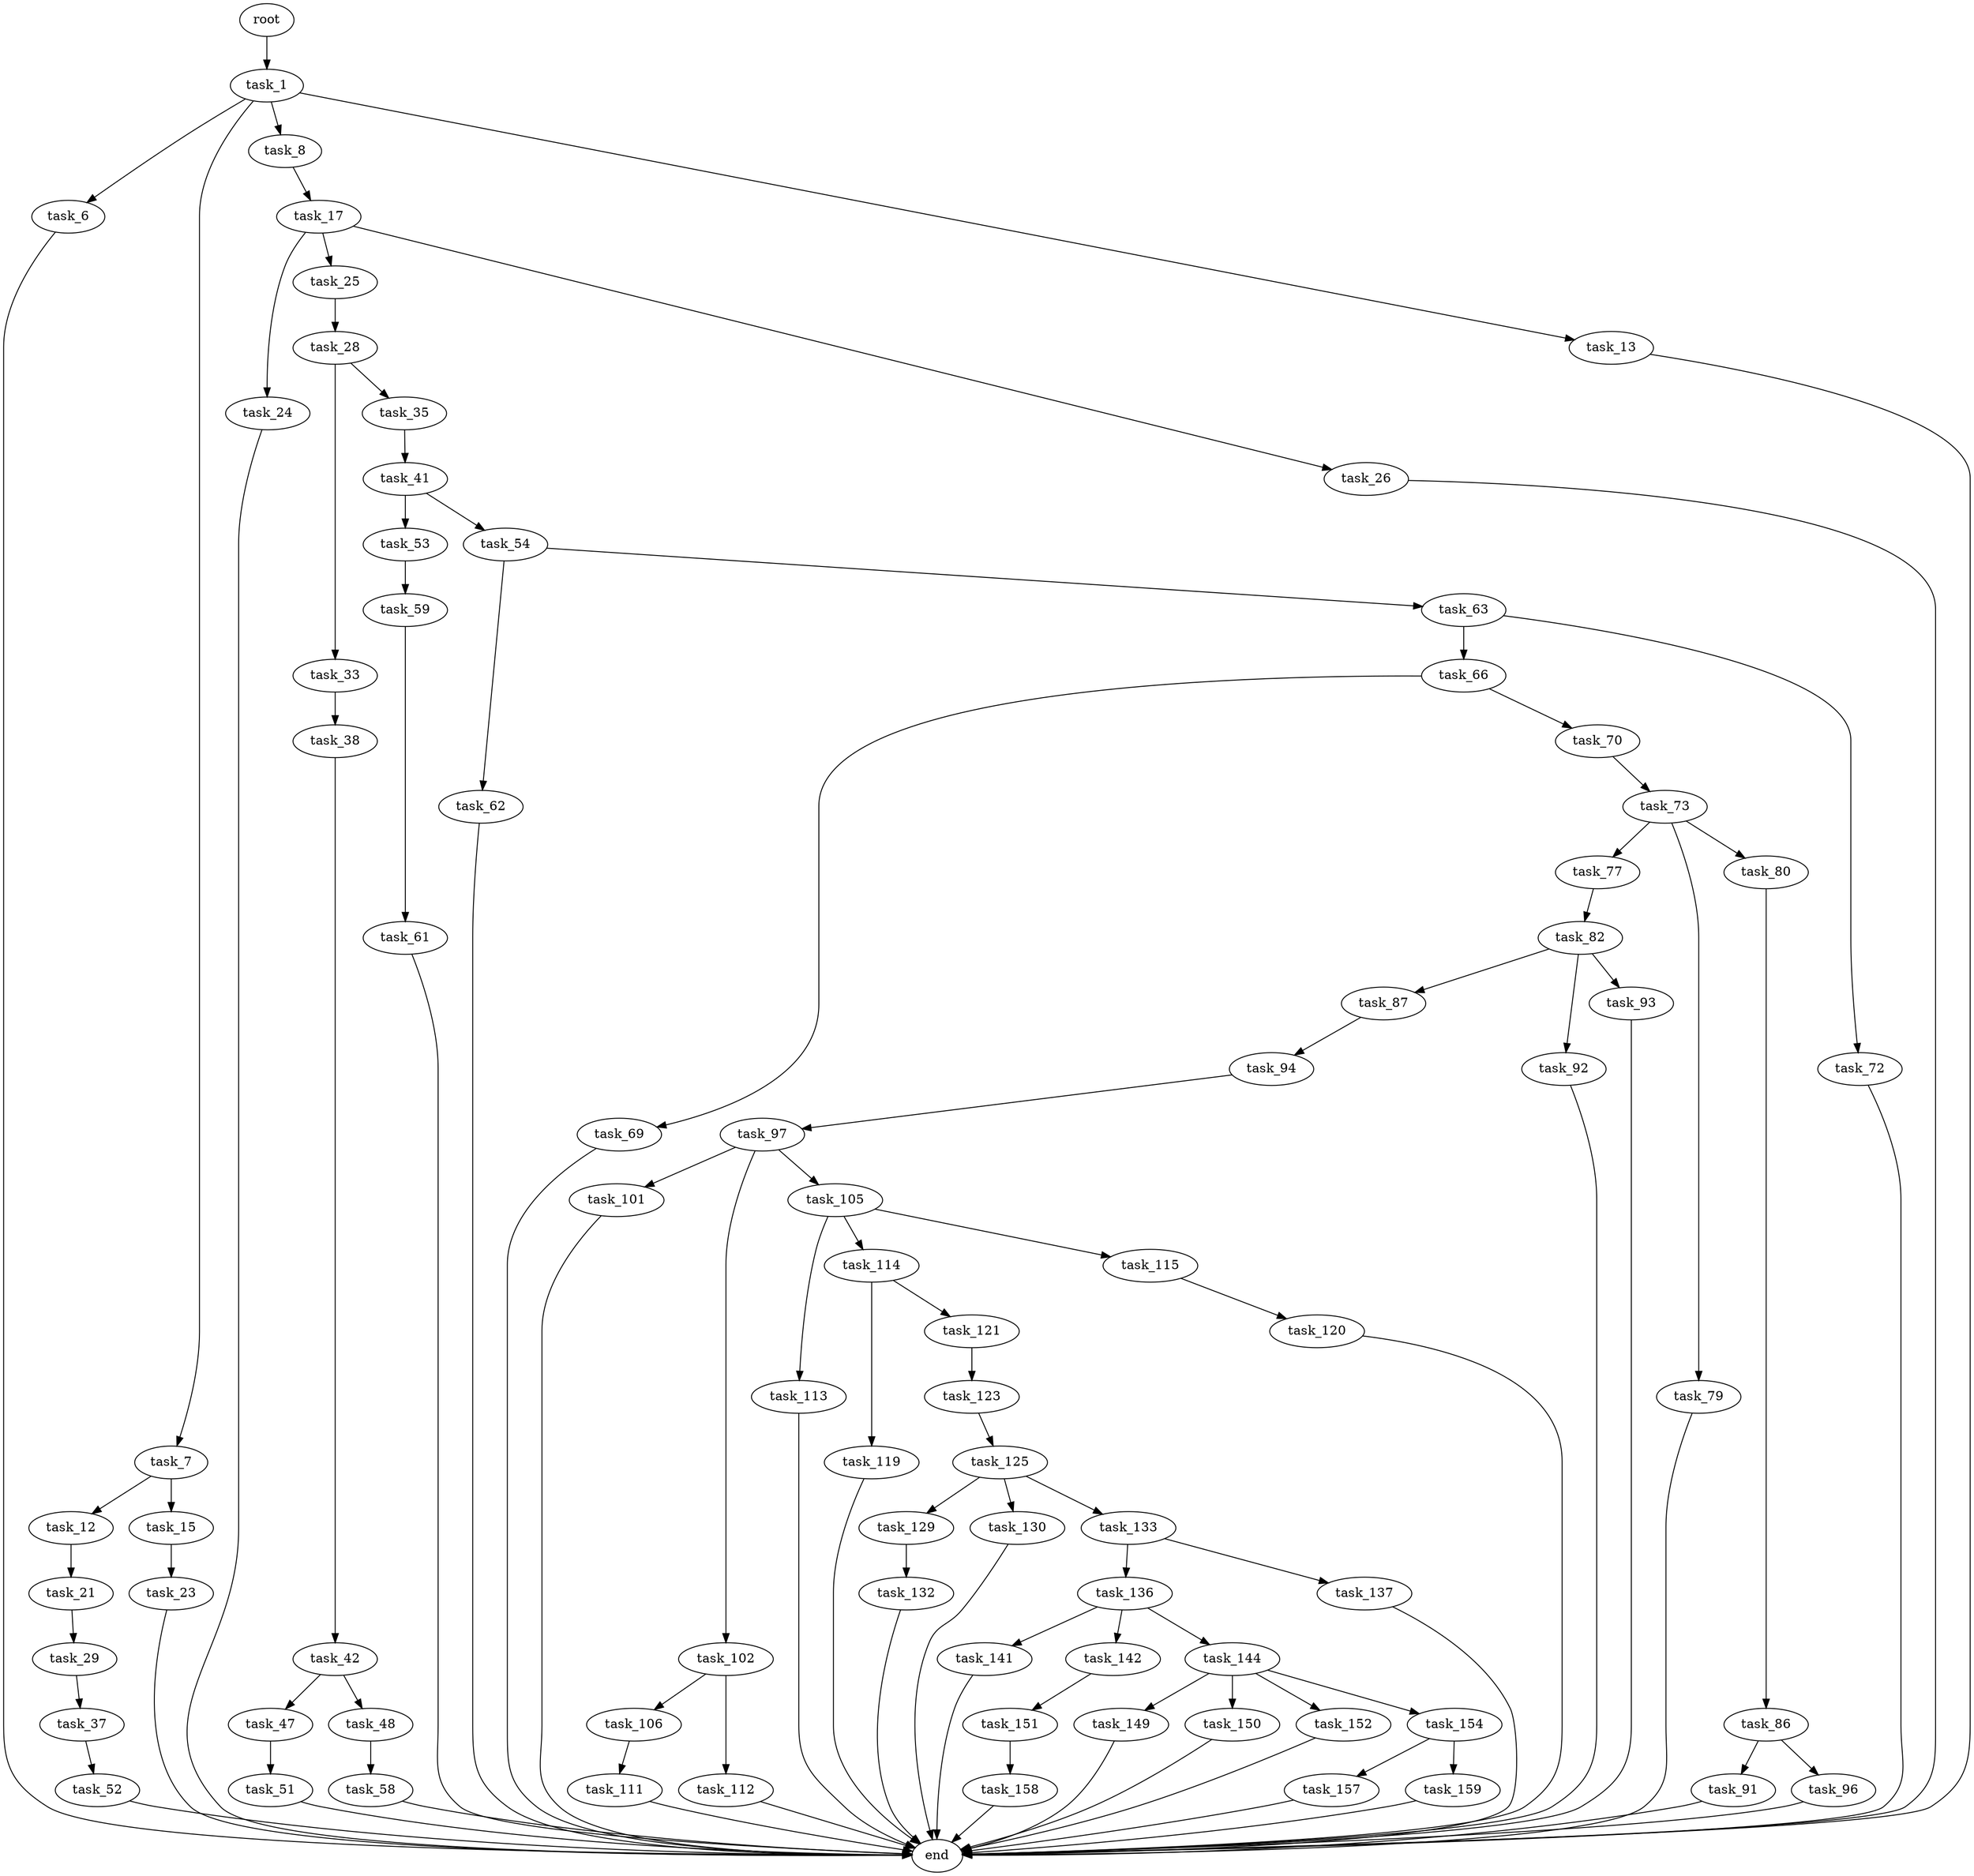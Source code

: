 digraph G {
  root [size="0.000000"];
  task_1 [size="8589934592.000000"];
  task_6 [size="3574559829.000000"];
  task_7 [size="95434258583.000000"];
  task_8 [size="8064872311.000000"];
  task_13 [size="445062750394.000000"];
  end [size="0.000000"];
  task_12 [size="9342212679.000000"];
  task_15 [size="107248992420.000000"];
  task_17 [size="28991029248.000000"];
  task_21 [size="63285073344.000000"];
  task_23 [size="47259718675.000000"];
  task_24 [size="6992912117.000000"];
  task_25 [size="34500185962.000000"];
  task_26 [size="368293445632.000000"];
  task_29 [size="21570803633.000000"];
  task_28 [size="11108613002.000000"];
  task_33 [size="68719476736.000000"];
  task_35 [size="231928233984.000000"];
  task_37 [size="9512329534.000000"];
  task_38 [size="368293445632.000000"];
  task_41 [size="1073741824000.000000"];
  task_52 [size="368293445632.000000"];
  task_42 [size="9620221603.000000"];
  task_53 [size="494642089.000000"];
  task_54 [size="782757789696.000000"];
  task_47 [size="231928233984.000000"];
  task_48 [size="532145128261.000000"];
  task_51 [size="142061341740.000000"];
  task_58 [size="1073741824000.000000"];
  task_59 [size="688519062244.000000"];
  task_62 [size="18835460889.000000"];
  task_63 [size="746033715440.000000"];
  task_61 [size="368293445632.000000"];
  task_66 [size="47915814436.000000"];
  task_72 [size="99997263426.000000"];
  task_69 [size="18757002898.000000"];
  task_70 [size="138369934776.000000"];
  task_73 [size="65821713072.000000"];
  task_77 [size="1108530860205.000000"];
  task_79 [size="3602818266.000000"];
  task_80 [size="11289788151.000000"];
  task_82 [size="8589934592.000000"];
  task_86 [size="782757789696.000000"];
  task_87 [size="256387710041.000000"];
  task_92 [size="363588991324.000000"];
  task_93 [size="31892023246.000000"];
  task_91 [size="17903605831.000000"];
  task_96 [size="68719476736.000000"];
  task_94 [size="206811201428.000000"];
  task_97 [size="28991029248.000000"];
  task_101 [size="192206695913.000000"];
  task_102 [size="224936968724.000000"];
  task_105 [size="3901170176.000000"];
  task_106 [size="404025891640.000000"];
  task_112 [size="549755813888.000000"];
  task_113 [size="231928233984.000000"];
  task_114 [size="185957600430.000000"];
  task_115 [size="50156678300.000000"];
  task_111 [size="134217728000.000000"];
  task_119 [size="15739503632.000000"];
  task_121 [size="200761979486.000000"];
  task_120 [size="3346222842.000000"];
  task_123 [size="187859156911.000000"];
  task_125 [size="1073741824000.000000"];
  task_129 [size="32960907957.000000"];
  task_130 [size="134217728000.000000"];
  task_133 [size="549960818823.000000"];
  task_132 [size="6717754702.000000"];
  task_136 [size="8589934592.000000"];
  task_137 [size="31379362422.000000"];
  task_141 [size="10076055801.000000"];
  task_142 [size="231928233984.000000"];
  task_144 [size="60354669582.000000"];
  task_151 [size="134217728000.000000"];
  task_149 [size="1212777274888.000000"];
  task_150 [size="231928233984.000000"];
  task_152 [size="3597010834.000000"];
  task_154 [size="368293445632.000000"];
  task_158 [size="482628689774.000000"];
  task_157 [size="412973140095.000000"];
  task_159 [size="538813259559.000000"];

  root -> task_1 [size="1.000000"];
  task_1 -> task_6 [size="33554432.000000"];
  task_1 -> task_7 [size="33554432.000000"];
  task_1 -> task_8 [size="33554432.000000"];
  task_1 -> task_13 [size="33554432.000000"];
  task_6 -> end [size="1.000000"];
  task_7 -> task_12 [size="75497472.000000"];
  task_7 -> task_15 [size="75497472.000000"];
  task_8 -> task_17 [size="209715200.000000"];
  task_13 -> end [size="1.000000"];
  task_12 -> task_21 [size="679477248.000000"];
  task_15 -> task_23 [size="134217728.000000"];
  task_17 -> task_24 [size="75497472.000000"];
  task_17 -> task_25 [size="75497472.000000"];
  task_17 -> task_26 [size="75497472.000000"];
  task_21 -> task_29 [size="134217728.000000"];
  task_23 -> end [size="1.000000"];
  task_24 -> end [size="1.000000"];
  task_25 -> task_28 [size="679477248.000000"];
  task_26 -> end [size="1.000000"];
  task_29 -> task_37 [size="679477248.000000"];
  task_28 -> task_33 [size="536870912.000000"];
  task_28 -> task_35 [size="536870912.000000"];
  task_33 -> task_38 [size="134217728.000000"];
  task_35 -> task_41 [size="301989888.000000"];
  task_37 -> task_52 [size="411041792.000000"];
  task_38 -> task_42 [size="411041792.000000"];
  task_41 -> task_53 [size="838860800.000000"];
  task_41 -> task_54 [size="838860800.000000"];
  task_52 -> end [size="1.000000"];
  task_42 -> task_47 [size="679477248.000000"];
  task_42 -> task_48 [size="679477248.000000"];
  task_53 -> task_59 [size="33554432.000000"];
  task_54 -> task_62 [size="679477248.000000"];
  task_54 -> task_63 [size="679477248.000000"];
  task_47 -> task_51 [size="301989888.000000"];
  task_48 -> task_58 [size="679477248.000000"];
  task_51 -> end [size="1.000000"];
  task_58 -> end [size="1.000000"];
  task_59 -> task_61 [size="536870912.000000"];
  task_62 -> end [size="1.000000"];
  task_63 -> task_66 [size="536870912.000000"];
  task_63 -> task_72 [size="536870912.000000"];
  task_61 -> end [size="1.000000"];
  task_66 -> task_69 [size="75497472.000000"];
  task_66 -> task_70 [size="75497472.000000"];
  task_72 -> end [size="1.000000"];
  task_69 -> end [size="1.000000"];
  task_70 -> task_73 [size="134217728.000000"];
  task_73 -> task_77 [size="134217728.000000"];
  task_73 -> task_79 [size="134217728.000000"];
  task_73 -> task_80 [size="134217728.000000"];
  task_77 -> task_82 [size="838860800.000000"];
  task_79 -> end [size="1.000000"];
  task_80 -> task_86 [size="679477248.000000"];
  task_82 -> task_87 [size="33554432.000000"];
  task_82 -> task_92 [size="33554432.000000"];
  task_82 -> task_93 [size="33554432.000000"];
  task_86 -> task_91 [size="679477248.000000"];
  task_86 -> task_96 [size="679477248.000000"];
  task_87 -> task_94 [size="411041792.000000"];
  task_92 -> end [size="1.000000"];
  task_93 -> end [size="1.000000"];
  task_91 -> end [size="1.000000"];
  task_96 -> end [size="1.000000"];
  task_94 -> task_97 [size="536870912.000000"];
  task_97 -> task_101 [size="75497472.000000"];
  task_97 -> task_102 [size="75497472.000000"];
  task_97 -> task_105 [size="75497472.000000"];
  task_101 -> end [size="1.000000"];
  task_102 -> task_106 [size="536870912.000000"];
  task_102 -> task_112 [size="536870912.000000"];
  task_105 -> task_113 [size="75497472.000000"];
  task_105 -> task_114 [size="75497472.000000"];
  task_105 -> task_115 [size="75497472.000000"];
  task_106 -> task_111 [size="679477248.000000"];
  task_112 -> end [size="1.000000"];
  task_113 -> end [size="1.000000"];
  task_114 -> task_119 [size="209715200.000000"];
  task_114 -> task_121 [size="209715200.000000"];
  task_115 -> task_120 [size="838860800.000000"];
  task_111 -> end [size="1.000000"];
  task_119 -> end [size="1.000000"];
  task_121 -> task_123 [size="301989888.000000"];
  task_120 -> end [size="1.000000"];
  task_123 -> task_125 [size="301989888.000000"];
  task_125 -> task_129 [size="838860800.000000"];
  task_125 -> task_130 [size="838860800.000000"];
  task_125 -> task_133 [size="838860800.000000"];
  task_129 -> task_132 [size="75497472.000000"];
  task_130 -> end [size="1.000000"];
  task_133 -> task_136 [size="411041792.000000"];
  task_133 -> task_137 [size="411041792.000000"];
  task_132 -> end [size="1.000000"];
  task_136 -> task_141 [size="33554432.000000"];
  task_136 -> task_142 [size="33554432.000000"];
  task_136 -> task_144 [size="33554432.000000"];
  task_137 -> end [size="1.000000"];
  task_141 -> end [size="1.000000"];
  task_142 -> task_151 [size="301989888.000000"];
  task_144 -> task_149 [size="75497472.000000"];
  task_144 -> task_150 [size="75497472.000000"];
  task_144 -> task_152 [size="75497472.000000"];
  task_144 -> task_154 [size="75497472.000000"];
  task_151 -> task_158 [size="209715200.000000"];
  task_149 -> end [size="1.000000"];
  task_150 -> end [size="1.000000"];
  task_152 -> end [size="1.000000"];
  task_154 -> task_157 [size="411041792.000000"];
  task_154 -> task_159 [size="411041792.000000"];
  task_158 -> end [size="1.000000"];
  task_157 -> end [size="1.000000"];
  task_159 -> end [size="1.000000"];
}
